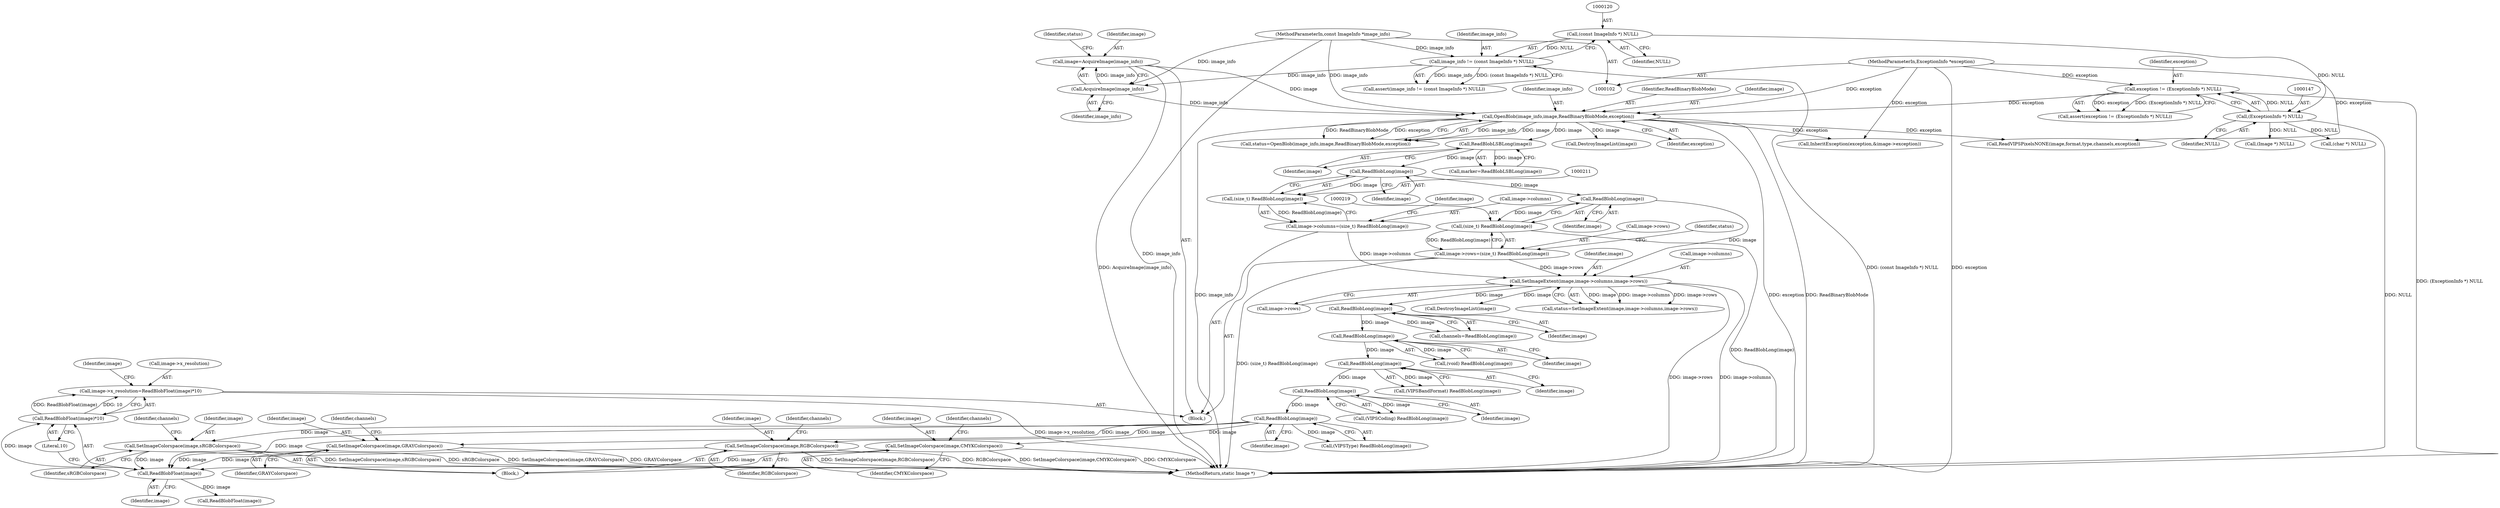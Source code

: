 digraph "0_ImageMagick_f6e9d0d9955e85bdd7540b251cd50d598dacc5e6_71@pointer" {
"1000394" [label="(Call,image->x_resolution=ReadBlobFloat(image)*10)"];
"1000398" [label="(Call,ReadBlobFloat(image)*10)"];
"1000399" [label="(Call,ReadBlobFloat(image))"];
"1000362" [label="(Call,SetImageColorspace(image,sRGBColorspace))"];
"1000312" [label="(Call,ReadBlobLong(image))"];
"1000306" [label="(Call,ReadBlobLong(image))"];
"1000258" [label="(Call,ReadBlobLong(image))"];
"1000252" [label="(Call,ReadBlobLong(image))"];
"1000248" [label="(Call,ReadBlobLong(image))"];
"1000224" [label="(Call,SetImageExtent(image,image->columns,image->rows))"];
"1000220" [label="(Call,ReadBlobLong(image))"];
"1000212" [label="(Call,ReadBlobLong(image))"];
"1000181" [label="(Call,ReadBlobLSBLong(image))"];
"1000161" [label="(Call,OpenBlob(image_info,image,ReadBinaryBlobMode,exception))"];
"1000157" [label="(Call,AcquireImage(image_info))"];
"1000117" [label="(Call,image_info != (const ImageInfo *) NULL)"];
"1000103" [label="(MethodParameterIn,const ImageInfo *image_info)"];
"1000119" [label="(Call,(const ImageInfo *) NULL)"];
"1000155" [label="(Call,image=AcquireImage(image_info))"];
"1000144" [label="(Call,exception != (ExceptionInfo *) NULL)"];
"1000104" [label="(MethodParameterIn,ExceptionInfo *exception)"];
"1000146" [label="(Call,(ExceptionInfo *) NULL)"];
"1000206" [label="(Call,image->columns=(size_t) ReadBlobLong(image))"];
"1000210" [label="(Call,(size_t) ReadBlobLong(image))"];
"1000214" [label="(Call,image->rows=(size_t) ReadBlobLong(image))"];
"1000218" [label="(Call,(size_t) ReadBlobLong(image))"];
"1000333" [label="(Call,SetImageColorspace(image,GRAYColorspace))"];
"1000348" [label="(Call,SetImageColorspace(image,RGBColorspace))"];
"1000318" [label="(Call,SetImageColorspace(image,CMYKColorspace))"];
"1000334" [label="(Identifier,image)"];
"1000253" [label="(Identifier,image)"];
"1000246" [label="(Call,channels=ReadBlobLong(image))"];
"1000119" [label="(Call,(const ImageInfo *) NULL)"];
"1000216" [label="(Identifier,image)"];
"1000160" [label="(Identifier,status)"];
"1000105" [label="(Block,)"];
"1000333" [label="(Call,SetImageColorspace(image,GRAYColorspace))"];
"1000224" [label="(Call,SetImageExtent(image,image->columns,image->rows))"];
"1000210" [label="(Call,(size_t) ReadBlobLong(image))"];
"1000155" [label="(Call,image=AcquireImage(image_info))"];
"1000404" [label="(Identifier,image)"];
"1000225" [label="(Identifier,image)"];
"1000338" [label="(Identifier,channels)"];
"1000250" [label="(Call,(void) ReadBlobLong(image))"];
"1000179" [label="(Call,marker=ReadBlobLSBLong(image))"];
"1000148" [label="(Identifier,NULL)"];
"1000306" [label="(Call,ReadBlobLong(image))"];
"1000118" [label="(Identifier,image_info)"];
"1000212" [label="(Call,ReadBlobLong(image))"];
"1000394" [label="(Call,image->x_resolution=ReadBlobFloat(image)*10)"];
"1000398" [label="(Call,ReadBlobFloat(image)*10)"];
"1000401" [label="(Literal,10)"];
"1000312" [label="(Call,ReadBlobLong(image))"];
"1000173" [label="(Call,DestroyImageList(image))"];
"1000206" [label="(Call,image->columns=(size_t) ReadBlobLong(image))"];
"1000226" [label="(Call,image->columns)"];
"1000176" [label="(Call,(Image *) NULL)"];
"1000248" [label="(Call,ReadBlobLong(image))"];
"1000116" [label="(Call,assert(image_info != (const ImageInfo *) NULL))"];
"1000318" [label="(Call,SetImageColorspace(image,CMYKColorspace))"];
"1000259" [label="(Identifier,image)"];
"1000121" [label="(Identifier,NULL)"];
"1000214" [label="(Call,image->rows=(size_t) ReadBlobLong(image))"];
"1000353" [label="(Identifier,channels)"];
"1000367" [label="(Identifier,channels)"];
"1000335" [label="(Identifier,GRAYColorspace)"];
"1000350" [label="(Identifier,RGBColorspace)"];
"1000158" [label="(Identifier,image_info)"];
"1000310" [label="(Call,(VIPSType) ReadBlobLong(image))"];
"1000165" [label="(Identifier,exception)"];
"1000468" [label="(Call,(char *) NULL)"];
"1000323" [label="(Identifier,channels)"];
"1000320" [label="(Identifier,CMYKColorspace)"];
"1000307" [label="(Identifier,image)"];
"1000244" [label="(Call,DestroyImageList(image))"];
"1000159" [label="(Call,status=OpenBlob(image_info,image,ReadBinaryBlobMode,exception))"];
"1000162" [label="(Identifier,image_info)"];
"1000156" [label="(Identifier,image)"];
"1000363" [label="(Identifier,image)"];
"1000144" [label="(Call,exception != (ExceptionInfo *) NULL)"];
"1000313" [label="(Identifier,image)"];
"1000237" [label="(Call,InheritException(exception,&image->exception))"];
"1000117" [label="(Call,image_info != (const ImageInfo *) NULL)"];
"1000215" [label="(Call,image->rows)"];
"1000252" [label="(Call,ReadBlobLong(image))"];
"1000456" [label="(Call,ReadVIPSPixelsNONE(image,format,type,channels,exception))"];
"1000222" [label="(Call,status=SetImageExtent(image,image->columns,image->rows))"];
"1000319" [label="(Identifier,image)"];
"1000348" [label="(Call,SetImageColorspace(image,RGBColorspace))"];
"1000164" [label="(Identifier,ReadBinaryBlobMode)"];
"1000221" [label="(Identifier,image)"];
"1000316" [label="(Block,)"];
"1000145" [label="(Identifier,exception)"];
"1000362" [label="(Call,SetImageColorspace(image,sRGBColorspace))"];
"1000218" [label="(Call,(size_t) ReadBlobLong(image))"];
"1000213" [label="(Identifier,image)"];
"1000161" [label="(Call,OpenBlob(image_info,image,ReadBinaryBlobMode,exception))"];
"1000207" [label="(Call,image->columns)"];
"1000163" [label="(Identifier,image)"];
"1000531" [label="(MethodReturn,static Image *)"];
"1000349" [label="(Identifier,image)"];
"1000400" [label="(Identifier,image)"];
"1000258" [label="(Call,ReadBlobLong(image))"];
"1000395" [label="(Call,image->x_resolution)"];
"1000364" [label="(Identifier,sRGBColorspace)"];
"1000157" [label="(Call,AcquireImage(image_info))"];
"1000103" [label="(MethodParameterIn,const ImageInfo *image_info)"];
"1000143" [label="(Call,assert(exception != (ExceptionInfo *) NULL))"];
"1000256" [label="(Call,(VIPSBandFormat) ReadBlobLong(image))"];
"1000399" [label="(Call,ReadBlobFloat(image))"];
"1000104" [label="(MethodParameterIn,ExceptionInfo *exception)"];
"1000220" [label="(Call,ReadBlobLong(image))"];
"1000407" [label="(Call,ReadBlobFloat(image))"];
"1000181" [label="(Call,ReadBlobLSBLong(image))"];
"1000304" [label="(Call,(VIPSCoding) ReadBlobLong(image))"];
"1000223" [label="(Identifier,status)"];
"1000182" [label="(Identifier,image)"];
"1000146" [label="(Call,(ExceptionInfo *) NULL)"];
"1000249" [label="(Identifier,image)"];
"1000229" [label="(Call,image->rows)"];
"1000394" -> "1000105"  [label="AST: "];
"1000394" -> "1000398"  [label="CFG: "];
"1000395" -> "1000394"  [label="AST: "];
"1000398" -> "1000394"  [label="AST: "];
"1000404" -> "1000394"  [label="CFG: "];
"1000394" -> "1000531"  [label="DDG: image->x_resolution"];
"1000398" -> "1000394"  [label="DDG: ReadBlobFloat(image)"];
"1000398" -> "1000394"  [label="DDG: 10"];
"1000398" -> "1000401"  [label="CFG: "];
"1000399" -> "1000398"  [label="AST: "];
"1000401" -> "1000398"  [label="AST: "];
"1000399" -> "1000398"  [label="DDG: image"];
"1000399" -> "1000400"  [label="CFG: "];
"1000400" -> "1000399"  [label="AST: "];
"1000401" -> "1000399"  [label="CFG: "];
"1000362" -> "1000399"  [label="DDG: image"];
"1000333" -> "1000399"  [label="DDG: image"];
"1000348" -> "1000399"  [label="DDG: image"];
"1000312" -> "1000399"  [label="DDG: image"];
"1000318" -> "1000399"  [label="DDG: image"];
"1000399" -> "1000407"  [label="DDG: image"];
"1000362" -> "1000316"  [label="AST: "];
"1000362" -> "1000364"  [label="CFG: "];
"1000363" -> "1000362"  [label="AST: "];
"1000364" -> "1000362"  [label="AST: "];
"1000367" -> "1000362"  [label="CFG: "];
"1000362" -> "1000531"  [label="DDG: sRGBColorspace"];
"1000362" -> "1000531"  [label="DDG: SetImageColorspace(image,sRGBColorspace)"];
"1000312" -> "1000362"  [label="DDG: image"];
"1000312" -> "1000310"  [label="AST: "];
"1000312" -> "1000313"  [label="CFG: "];
"1000313" -> "1000312"  [label="AST: "];
"1000310" -> "1000312"  [label="CFG: "];
"1000312" -> "1000310"  [label="DDG: image"];
"1000306" -> "1000312"  [label="DDG: image"];
"1000312" -> "1000318"  [label="DDG: image"];
"1000312" -> "1000333"  [label="DDG: image"];
"1000312" -> "1000348"  [label="DDG: image"];
"1000306" -> "1000304"  [label="AST: "];
"1000306" -> "1000307"  [label="CFG: "];
"1000307" -> "1000306"  [label="AST: "];
"1000304" -> "1000306"  [label="CFG: "];
"1000306" -> "1000304"  [label="DDG: image"];
"1000258" -> "1000306"  [label="DDG: image"];
"1000258" -> "1000256"  [label="AST: "];
"1000258" -> "1000259"  [label="CFG: "];
"1000259" -> "1000258"  [label="AST: "];
"1000256" -> "1000258"  [label="CFG: "];
"1000258" -> "1000256"  [label="DDG: image"];
"1000252" -> "1000258"  [label="DDG: image"];
"1000252" -> "1000250"  [label="AST: "];
"1000252" -> "1000253"  [label="CFG: "];
"1000253" -> "1000252"  [label="AST: "];
"1000250" -> "1000252"  [label="CFG: "];
"1000252" -> "1000250"  [label="DDG: image"];
"1000248" -> "1000252"  [label="DDG: image"];
"1000248" -> "1000246"  [label="AST: "];
"1000248" -> "1000249"  [label="CFG: "];
"1000249" -> "1000248"  [label="AST: "];
"1000246" -> "1000248"  [label="CFG: "];
"1000248" -> "1000246"  [label="DDG: image"];
"1000224" -> "1000248"  [label="DDG: image"];
"1000224" -> "1000222"  [label="AST: "];
"1000224" -> "1000229"  [label="CFG: "];
"1000225" -> "1000224"  [label="AST: "];
"1000226" -> "1000224"  [label="AST: "];
"1000229" -> "1000224"  [label="AST: "];
"1000222" -> "1000224"  [label="CFG: "];
"1000224" -> "1000531"  [label="DDG: image->columns"];
"1000224" -> "1000531"  [label="DDG: image->rows"];
"1000224" -> "1000222"  [label="DDG: image"];
"1000224" -> "1000222"  [label="DDG: image->columns"];
"1000224" -> "1000222"  [label="DDG: image->rows"];
"1000220" -> "1000224"  [label="DDG: image"];
"1000206" -> "1000224"  [label="DDG: image->columns"];
"1000214" -> "1000224"  [label="DDG: image->rows"];
"1000224" -> "1000244"  [label="DDG: image"];
"1000220" -> "1000218"  [label="AST: "];
"1000220" -> "1000221"  [label="CFG: "];
"1000221" -> "1000220"  [label="AST: "];
"1000218" -> "1000220"  [label="CFG: "];
"1000220" -> "1000218"  [label="DDG: image"];
"1000212" -> "1000220"  [label="DDG: image"];
"1000212" -> "1000210"  [label="AST: "];
"1000212" -> "1000213"  [label="CFG: "];
"1000213" -> "1000212"  [label="AST: "];
"1000210" -> "1000212"  [label="CFG: "];
"1000212" -> "1000210"  [label="DDG: image"];
"1000181" -> "1000212"  [label="DDG: image"];
"1000181" -> "1000179"  [label="AST: "];
"1000181" -> "1000182"  [label="CFG: "];
"1000182" -> "1000181"  [label="AST: "];
"1000179" -> "1000181"  [label="CFG: "];
"1000181" -> "1000179"  [label="DDG: image"];
"1000161" -> "1000181"  [label="DDG: image"];
"1000161" -> "1000159"  [label="AST: "];
"1000161" -> "1000165"  [label="CFG: "];
"1000162" -> "1000161"  [label="AST: "];
"1000163" -> "1000161"  [label="AST: "];
"1000164" -> "1000161"  [label="AST: "];
"1000165" -> "1000161"  [label="AST: "];
"1000159" -> "1000161"  [label="CFG: "];
"1000161" -> "1000531"  [label="DDG: ReadBinaryBlobMode"];
"1000161" -> "1000531"  [label="DDG: image_info"];
"1000161" -> "1000531"  [label="DDG: exception"];
"1000161" -> "1000159"  [label="DDG: image_info"];
"1000161" -> "1000159"  [label="DDG: image"];
"1000161" -> "1000159"  [label="DDG: ReadBinaryBlobMode"];
"1000161" -> "1000159"  [label="DDG: exception"];
"1000157" -> "1000161"  [label="DDG: image_info"];
"1000103" -> "1000161"  [label="DDG: image_info"];
"1000155" -> "1000161"  [label="DDG: image"];
"1000144" -> "1000161"  [label="DDG: exception"];
"1000104" -> "1000161"  [label="DDG: exception"];
"1000161" -> "1000173"  [label="DDG: image"];
"1000161" -> "1000237"  [label="DDG: exception"];
"1000161" -> "1000456"  [label="DDG: exception"];
"1000157" -> "1000155"  [label="AST: "];
"1000157" -> "1000158"  [label="CFG: "];
"1000158" -> "1000157"  [label="AST: "];
"1000155" -> "1000157"  [label="CFG: "];
"1000157" -> "1000155"  [label="DDG: image_info"];
"1000117" -> "1000157"  [label="DDG: image_info"];
"1000103" -> "1000157"  [label="DDG: image_info"];
"1000117" -> "1000116"  [label="AST: "];
"1000117" -> "1000119"  [label="CFG: "];
"1000118" -> "1000117"  [label="AST: "];
"1000119" -> "1000117"  [label="AST: "];
"1000116" -> "1000117"  [label="CFG: "];
"1000117" -> "1000531"  [label="DDG: (const ImageInfo *) NULL"];
"1000117" -> "1000116"  [label="DDG: image_info"];
"1000117" -> "1000116"  [label="DDG: (const ImageInfo *) NULL"];
"1000103" -> "1000117"  [label="DDG: image_info"];
"1000119" -> "1000117"  [label="DDG: NULL"];
"1000103" -> "1000102"  [label="AST: "];
"1000103" -> "1000531"  [label="DDG: image_info"];
"1000119" -> "1000121"  [label="CFG: "];
"1000120" -> "1000119"  [label="AST: "];
"1000121" -> "1000119"  [label="AST: "];
"1000119" -> "1000146"  [label="DDG: NULL"];
"1000155" -> "1000105"  [label="AST: "];
"1000156" -> "1000155"  [label="AST: "];
"1000160" -> "1000155"  [label="CFG: "];
"1000155" -> "1000531"  [label="DDG: AcquireImage(image_info)"];
"1000144" -> "1000143"  [label="AST: "];
"1000144" -> "1000146"  [label="CFG: "];
"1000145" -> "1000144"  [label="AST: "];
"1000146" -> "1000144"  [label="AST: "];
"1000143" -> "1000144"  [label="CFG: "];
"1000144" -> "1000531"  [label="DDG: (ExceptionInfo *) NULL"];
"1000144" -> "1000143"  [label="DDG: exception"];
"1000144" -> "1000143"  [label="DDG: (ExceptionInfo *) NULL"];
"1000104" -> "1000144"  [label="DDG: exception"];
"1000146" -> "1000144"  [label="DDG: NULL"];
"1000104" -> "1000102"  [label="AST: "];
"1000104" -> "1000531"  [label="DDG: exception"];
"1000104" -> "1000237"  [label="DDG: exception"];
"1000104" -> "1000456"  [label="DDG: exception"];
"1000146" -> "1000148"  [label="CFG: "];
"1000147" -> "1000146"  [label="AST: "];
"1000148" -> "1000146"  [label="AST: "];
"1000146" -> "1000531"  [label="DDG: NULL"];
"1000146" -> "1000176"  [label="DDG: NULL"];
"1000146" -> "1000468"  [label="DDG: NULL"];
"1000206" -> "1000105"  [label="AST: "];
"1000206" -> "1000210"  [label="CFG: "];
"1000207" -> "1000206"  [label="AST: "];
"1000210" -> "1000206"  [label="AST: "];
"1000216" -> "1000206"  [label="CFG: "];
"1000210" -> "1000206"  [label="DDG: ReadBlobLong(image)"];
"1000211" -> "1000210"  [label="AST: "];
"1000214" -> "1000105"  [label="AST: "];
"1000214" -> "1000218"  [label="CFG: "];
"1000215" -> "1000214"  [label="AST: "];
"1000218" -> "1000214"  [label="AST: "];
"1000223" -> "1000214"  [label="CFG: "];
"1000214" -> "1000531"  [label="DDG: (size_t) ReadBlobLong(image)"];
"1000218" -> "1000214"  [label="DDG: ReadBlobLong(image)"];
"1000219" -> "1000218"  [label="AST: "];
"1000218" -> "1000531"  [label="DDG: ReadBlobLong(image)"];
"1000333" -> "1000316"  [label="AST: "];
"1000333" -> "1000335"  [label="CFG: "];
"1000334" -> "1000333"  [label="AST: "];
"1000335" -> "1000333"  [label="AST: "];
"1000338" -> "1000333"  [label="CFG: "];
"1000333" -> "1000531"  [label="DDG: SetImageColorspace(image,GRAYColorspace)"];
"1000333" -> "1000531"  [label="DDG: GRAYColorspace"];
"1000348" -> "1000316"  [label="AST: "];
"1000348" -> "1000350"  [label="CFG: "];
"1000349" -> "1000348"  [label="AST: "];
"1000350" -> "1000348"  [label="AST: "];
"1000353" -> "1000348"  [label="CFG: "];
"1000348" -> "1000531"  [label="DDG: SetImageColorspace(image,RGBColorspace)"];
"1000348" -> "1000531"  [label="DDG: RGBColorspace"];
"1000318" -> "1000316"  [label="AST: "];
"1000318" -> "1000320"  [label="CFG: "];
"1000319" -> "1000318"  [label="AST: "];
"1000320" -> "1000318"  [label="AST: "];
"1000323" -> "1000318"  [label="CFG: "];
"1000318" -> "1000531"  [label="DDG: SetImageColorspace(image,CMYKColorspace)"];
"1000318" -> "1000531"  [label="DDG: CMYKColorspace"];
}
